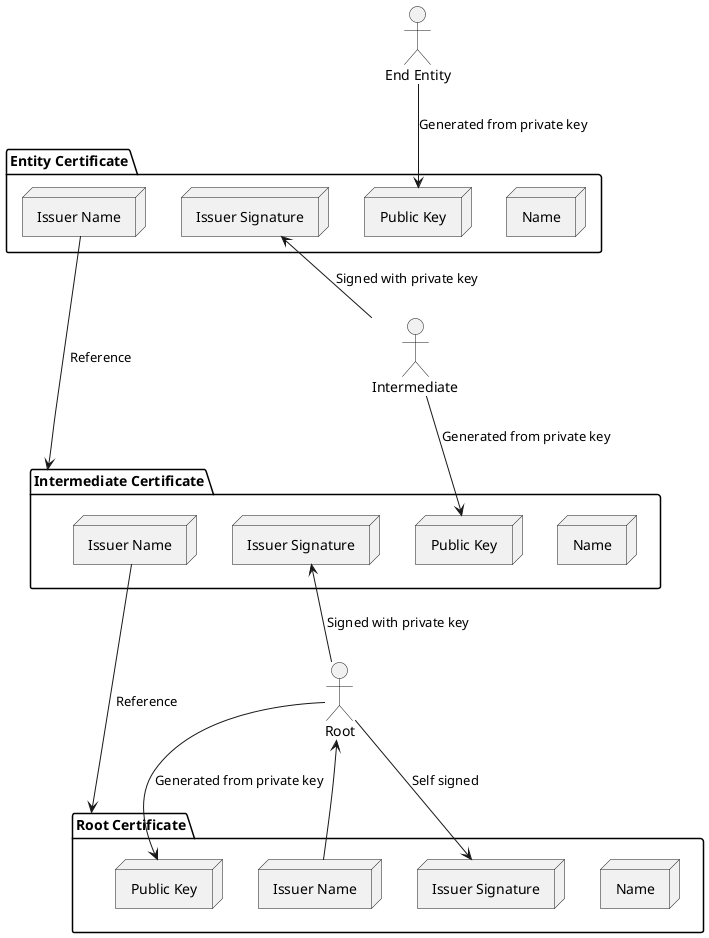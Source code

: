 @startuml Trust Chain
skinparam monochrome true
skinparam backgroundcolor transparent
folder "Entity Certificate" as Cert1 {
	node "Name" as Name1 {

	}
	node "Public Key" as Pub1 {

	}
	node "Issuer Name" as Issuer1 {

	}
	node "Issuer Signature" as Sign1 {
		
	}
}
folder "Intermediate Certificate" as Cert2 {
	node "Name" as Name2 {

	}
	node "Public Key" as Pub2 {

	}
	node "Issuer Name" as Issuer2 {

	}
	node "Issuer Signature" as Sign2 {
		
	}
}
folder "Root Certificate" as Cert3 {
	node "Name" as Name3 {

	}
	node "Public Key" as Pub3 {

	}
	node "Issuer Name" as Issuer3 {

	}
	node "Issuer Signature" as Sign3 {
		
	}
}
actor Root
actor Intermediate
actor "End Entity" as EE

Root --> Pub3: Generated from private key
Intermediate --> Pub2: Generated from private key
EE --> Pub1: Generated from private key

Issuer1 --> Cert2: Reference
Issuer2 --> Cert3: Reference
Root <-- Issuer3

Sign1 <-- Intermediate: Signed with private key
Sign2 <-- Root: Signed with private key
Root --> Sign3: Self signed


@enduml